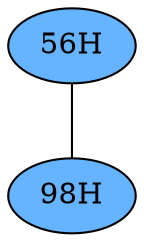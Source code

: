 // The Round Table
graph {
	"56H" [fillcolor="#66B3FF" style=radial]
	"98H" [fillcolor="#66B3FF" style=radial]
	"56H" -- "98H" [penwidth=1]
}
